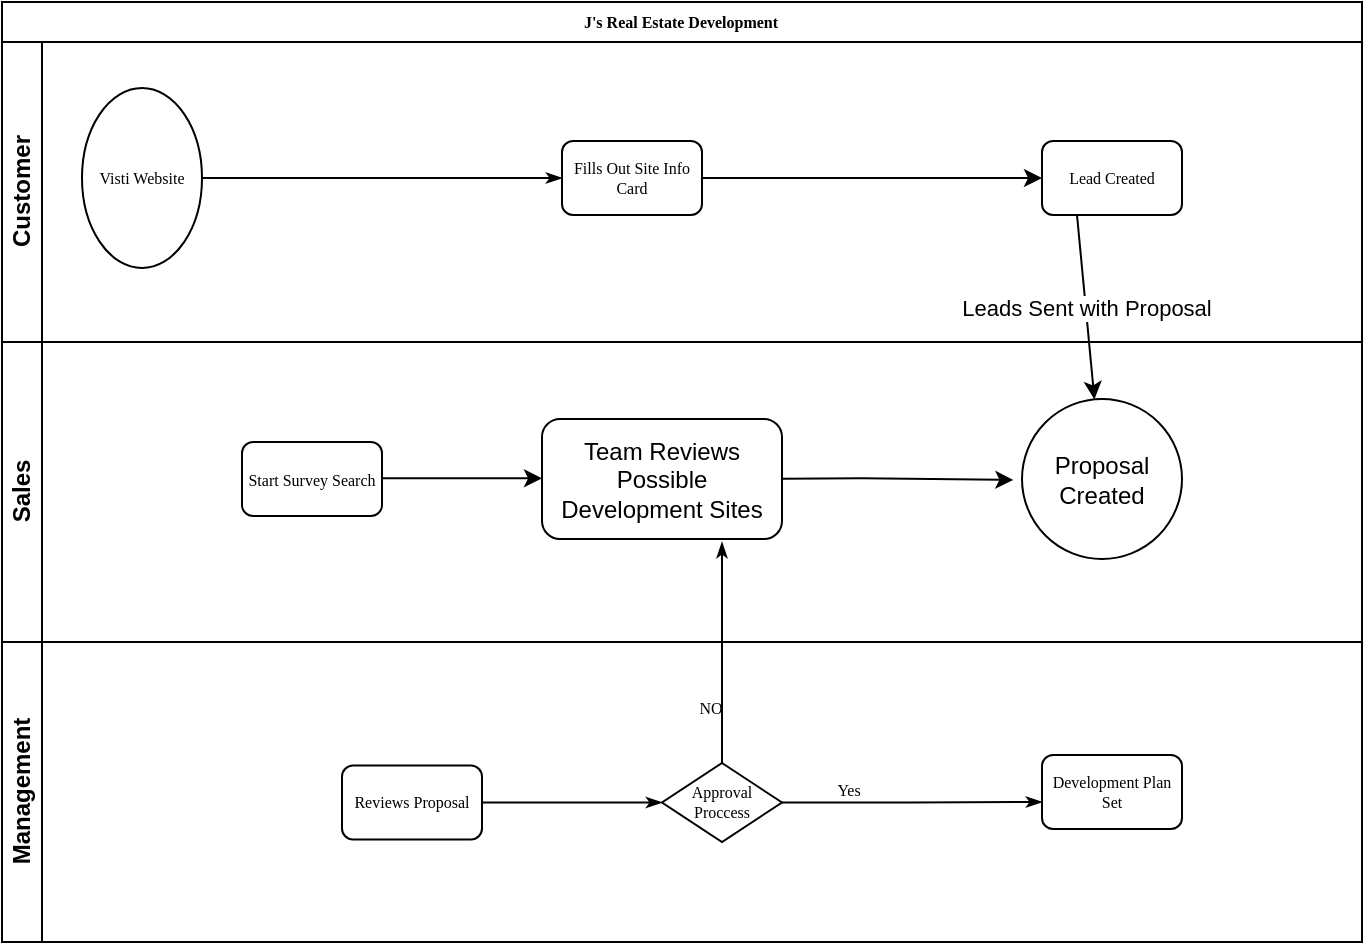<mxfile version="21.3.7" type="device">
  <diagram name="Page-1" id="c7488fd3-1785-93aa-aadb-54a6760d102a">
    <mxGraphModel dx="903" dy="495" grid="1" gridSize="10" guides="1" tooltips="1" connect="1" arrows="1" fold="1" page="1" pageScale="1" pageWidth="1100" pageHeight="850" background="none" math="0" shadow="0">
      <root>
        <mxCell id="0" />
        <mxCell id="1" parent="0" />
        <mxCell id="2b4e8129b02d487f-1" value="J&#39;s Real Estate Development&amp;nbsp;" style="swimlane;html=1;childLayout=stackLayout;horizontal=1;startSize=20;horizontalStack=0;rounded=0;shadow=0;labelBackgroundColor=none;strokeWidth=1;fontFamily=Verdana;fontSize=8;align=center;" parent="1" vertex="1">
          <mxGeometry x="180" y="70" width="680" height="470" as="geometry" />
        </mxCell>
        <mxCell id="2b4e8129b02d487f-2" value="Customer" style="swimlane;html=1;startSize=20;horizontal=0;" parent="2b4e8129b02d487f-1" vertex="1">
          <mxGeometry y="20" width="680" height="150" as="geometry" />
        </mxCell>
        <mxCell id="2b4e8129b02d487f-18" style="edgeStyle=orthogonalEdgeStyle;rounded=0;html=1;labelBackgroundColor=none;startArrow=none;startFill=0;startSize=5;endArrow=classicThin;endFill=1;endSize=5;jettySize=auto;orthogonalLoop=1;strokeWidth=1;fontFamily=Verdana;fontSize=8" parent="2b4e8129b02d487f-2" source="2b4e8129b02d487f-5" target="2b4e8129b02d487f-6" edge="1">
          <mxGeometry relative="1" as="geometry" />
        </mxCell>
        <mxCell id="2b4e8129b02d487f-5" value="Visti Website" style="ellipse;whiteSpace=wrap;html=1;rounded=0;shadow=0;labelBackgroundColor=none;strokeWidth=1;fontFamily=Verdana;fontSize=8;align=center;" parent="2b4e8129b02d487f-2" vertex="1">
          <mxGeometry x="40" y="23" width="60" height="90" as="geometry" />
        </mxCell>
        <mxCell id="2b4e8129b02d487f-6" value="Fills Out Site Info Card" style="rounded=1;whiteSpace=wrap;html=1;shadow=0;labelBackgroundColor=none;strokeWidth=1;fontFamily=Verdana;fontSize=8;align=center;" parent="2b4e8129b02d487f-2" vertex="1">
          <mxGeometry x="280" y="49.5" width="70" height="37" as="geometry" />
        </mxCell>
        <mxCell id="2b4e8129b02d487f-7" value="Lead Created" style="rounded=1;whiteSpace=wrap;html=1;shadow=0;labelBackgroundColor=none;strokeWidth=1;fontFamily=Verdana;fontSize=8;align=center;" parent="2b4e8129b02d487f-2" vertex="1">
          <mxGeometry x="520" y="49.5" width="70" height="37" as="geometry" />
        </mxCell>
        <mxCell id="IPmSWKFeBwr6xOG5gSog-1" value="" style="endArrow=classic;html=1;rounded=0;exitX=1;exitY=0.5;exitDx=0;exitDy=0;entryX=0;entryY=0.5;entryDx=0;entryDy=0;" edge="1" parent="2b4e8129b02d487f-2" source="2b4e8129b02d487f-6" target="2b4e8129b02d487f-7">
          <mxGeometry width="50" height="50" relative="1" as="geometry">
            <mxPoint x="370" y="290" as="sourcePoint" />
            <mxPoint x="420" y="240" as="targetPoint" />
            <Array as="points" />
          </mxGeometry>
        </mxCell>
        <mxCell id="2b4e8129b02d487f-3" value="Sales" style="swimlane;html=1;startSize=20;horizontal=0;" parent="2b4e8129b02d487f-1" vertex="1">
          <mxGeometry y="170" width="680" height="150" as="geometry" />
        </mxCell>
        <mxCell id="2b4e8129b02d487f-12" value="Start Survey Search" style="rounded=1;whiteSpace=wrap;html=1;shadow=0;labelBackgroundColor=none;strokeWidth=1;fontFamily=Verdana;fontSize=8;align=center;" parent="2b4e8129b02d487f-3" vertex="1">
          <mxGeometry x="120" y="50.0" width="70" height="37" as="geometry" />
        </mxCell>
        <mxCell id="IPmSWKFeBwr6xOG5gSog-3" value="" style="endArrow=classic;html=1;rounded=0;" edge="1" parent="2b4e8129b02d487f-3">
          <mxGeometry width="50" height="50" relative="1" as="geometry">
            <mxPoint x="190" y="68.17" as="sourcePoint" />
            <mxPoint x="270" y="68.17" as="targetPoint" />
          </mxGeometry>
        </mxCell>
        <mxCell id="IPmSWKFeBwr6xOG5gSog-4" value="Team Reviews Possible Development Sites" style="rounded=1;whiteSpace=wrap;html=1;" vertex="1" parent="2b4e8129b02d487f-3">
          <mxGeometry x="270" y="38.5" width="120" height="60" as="geometry" />
        </mxCell>
        <mxCell id="IPmSWKFeBwr6xOG5gSog-5" value="Proposal Created" style="ellipse;whiteSpace=wrap;html=1;aspect=fixed;" vertex="1" parent="2b4e8129b02d487f-3">
          <mxGeometry x="510" y="28.5" width="80" height="80" as="geometry" />
        </mxCell>
        <mxCell id="IPmSWKFeBwr6xOG5gSog-6" value="" style="endArrow=classic;html=1;rounded=0;entryX=-0.054;entryY=0.506;entryDx=0;entryDy=0;entryPerimeter=0;" edge="1" parent="2b4e8129b02d487f-3" target="IPmSWKFeBwr6xOG5gSog-5">
          <mxGeometry width="50" height="50" relative="1" as="geometry">
            <mxPoint x="390" y="68.34" as="sourcePoint" />
            <mxPoint x="500" y="68" as="targetPoint" />
            <Array as="points">
              <mxPoint x="430" y="68.17" />
            </Array>
          </mxGeometry>
        </mxCell>
        <mxCell id="2b4e8129b02d487f-4" value="Management" style="swimlane;html=1;startSize=20;horizontal=0;" parent="2b4e8129b02d487f-1" vertex="1">
          <mxGeometry y="320" width="680" height="150" as="geometry" />
        </mxCell>
        <mxCell id="2b4e8129b02d487f-28" style="edgeStyle=orthogonalEdgeStyle;rounded=0;html=1;labelBackgroundColor=none;startArrow=none;startFill=0;startSize=5;endArrow=classicThin;endFill=1;endSize=5;jettySize=auto;orthogonalLoop=1;strokeWidth=1;fontFamily=Verdana;fontSize=8;" parent="2b4e8129b02d487f-4" source="2b4e8129b02d487f-14" target="2b4e8129b02d487f-15" edge="1">
          <mxGeometry relative="1" as="geometry" />
        </mxCell>
        <mxCell id="2b4e8129b02d487f-14" value="Reviews Proposal" style="rounded=1;whiteSpace=wrap;html=1;shadow=0;labelBackgroundColor=none;strokeWidth=1;fontFamily=Verdana;fontSize=8;align=center;" parent="2b4e8129b02d487f-4" vertex="1">
          <mxGeometry x="170" y="61.75" width="70" height="37" as="geometry" />
        </mxCell>
        <mxCell id="2b4e8129b02d487f-29" value="Yes" style="edgeStyle=orthogonalEdgeStyle;rounded=0;html=1;labelBackgroundColor=none;startArrow=none;startFill=0;startSize=5;endArrow=classicThin;endFill=1;endSize=5;jettySize=auto;orthogonalLoop=1;strokeWidth=1;fontFamily=Verdana;fontSize=8" parent="2b4e8129b02d487f-4" source="2b4e8129b02d487f-15" edge="1">
          <mxGeometry x="-0.501" y="6" relative="1" as="geometry">
            <mxPoint as="offset" />
            <mxPoint x="520" y="80" as="targetPoint" />
          </mxGeometry>
        </mxCell>
        <mxCell id="2b4e8129b02d487f-15" value="Approval Proccess" style="strokeWidth=1;html=1;shape=mxgraph.flowchart.decision;whiteSpace=wrap;rounded=1;shadow=0;labelBackgroundColor=none;fontFamily=Verdana;fontSize=8;align=center;" parent="2b4e8129b02d487f-4" vertex="1">
          <mxGeometry x="330" y="60.5" width="60" height="39.5" as="geometry" />
        </mxCell>
        <mxCell id="2b4e8129b02d487f-17" value="Development Plan Set" style="rounded=1;whiteSpace=wrap;html=1;shadow=0;labelBackgroundColor=none;strokeWidth=1;fontFamily=Verdana;fontSize=8;align=center;" parent="2b4e8129b02d487f-4" vertex="1">
          <mxGeometry x="520" y="56.5" width="70" height="37" as="geometry" />
        </mxCell>
        <mxCell id="IPmSWKFeBwr6xOG5gSog-8" value="NO" style="edgeStyle=orthogonalEdgeStyle;rounded=0;html=1;labelBackgroundColor=none;startArrow=none;startFill=0;startSize=5;endArrow=classicThin;endFill=1;endSize=5;jettySize=auto;orthogonalLoop=1;strokeWidth=1;fontFamily=Verdana;fontSize=8;" edge="1" parent="2b4e8129b02d487f-4">
          <mxGeometry x="-0.501" y="6" relative="1" as="geometry">
            <mxPoint as="offset" />
            <mxPoint x="360" y="60.5" as="sourcePoint" />
            <mxPoint x="360" y="-50" as="targetPoint" />
            <Array as="points">
              <mxPoint x="360" y="-50" />
            </Array>
          </mxGeometry>
        </mxCell>
        <mxCell id="IPmSWKFeBwr6xOG5gSog-9" value="" style="endArrow=classic;html=1;rounded=0;exitX=0.25;exitY=1;exitDx=0;exitDy=0;" edge="1" parent="2b4e8129b02d487f-1" source="2b4e8129b02d487f-7" target="IPmSWKFeBwr6xOG5gSog-5">
          <mxGeometry relative="1" as="geometry">
            <mxPoint x="450" y="120" as="sourcePoint" />
            <mxPoint x="550" y="120" as="targetPoint" />
          </mxGeometry>
        </mxCell>
        <mxCell id="IPmSWKFeBwr6xOG5gSog-10" value="Leads Sent with Proposal" style="edgeLabel;resizable=0;html=1;align=center;verticalAlign=middle;" connectable="0" vertex="1" parent="IPmSWKFeBwr6xOG5gSog-9">
          <mxGeometry relative="1" as="geometry" />
        </mxCell>
      </root>
    </mxGraphModel>
  </diagram>
</mxfile>
